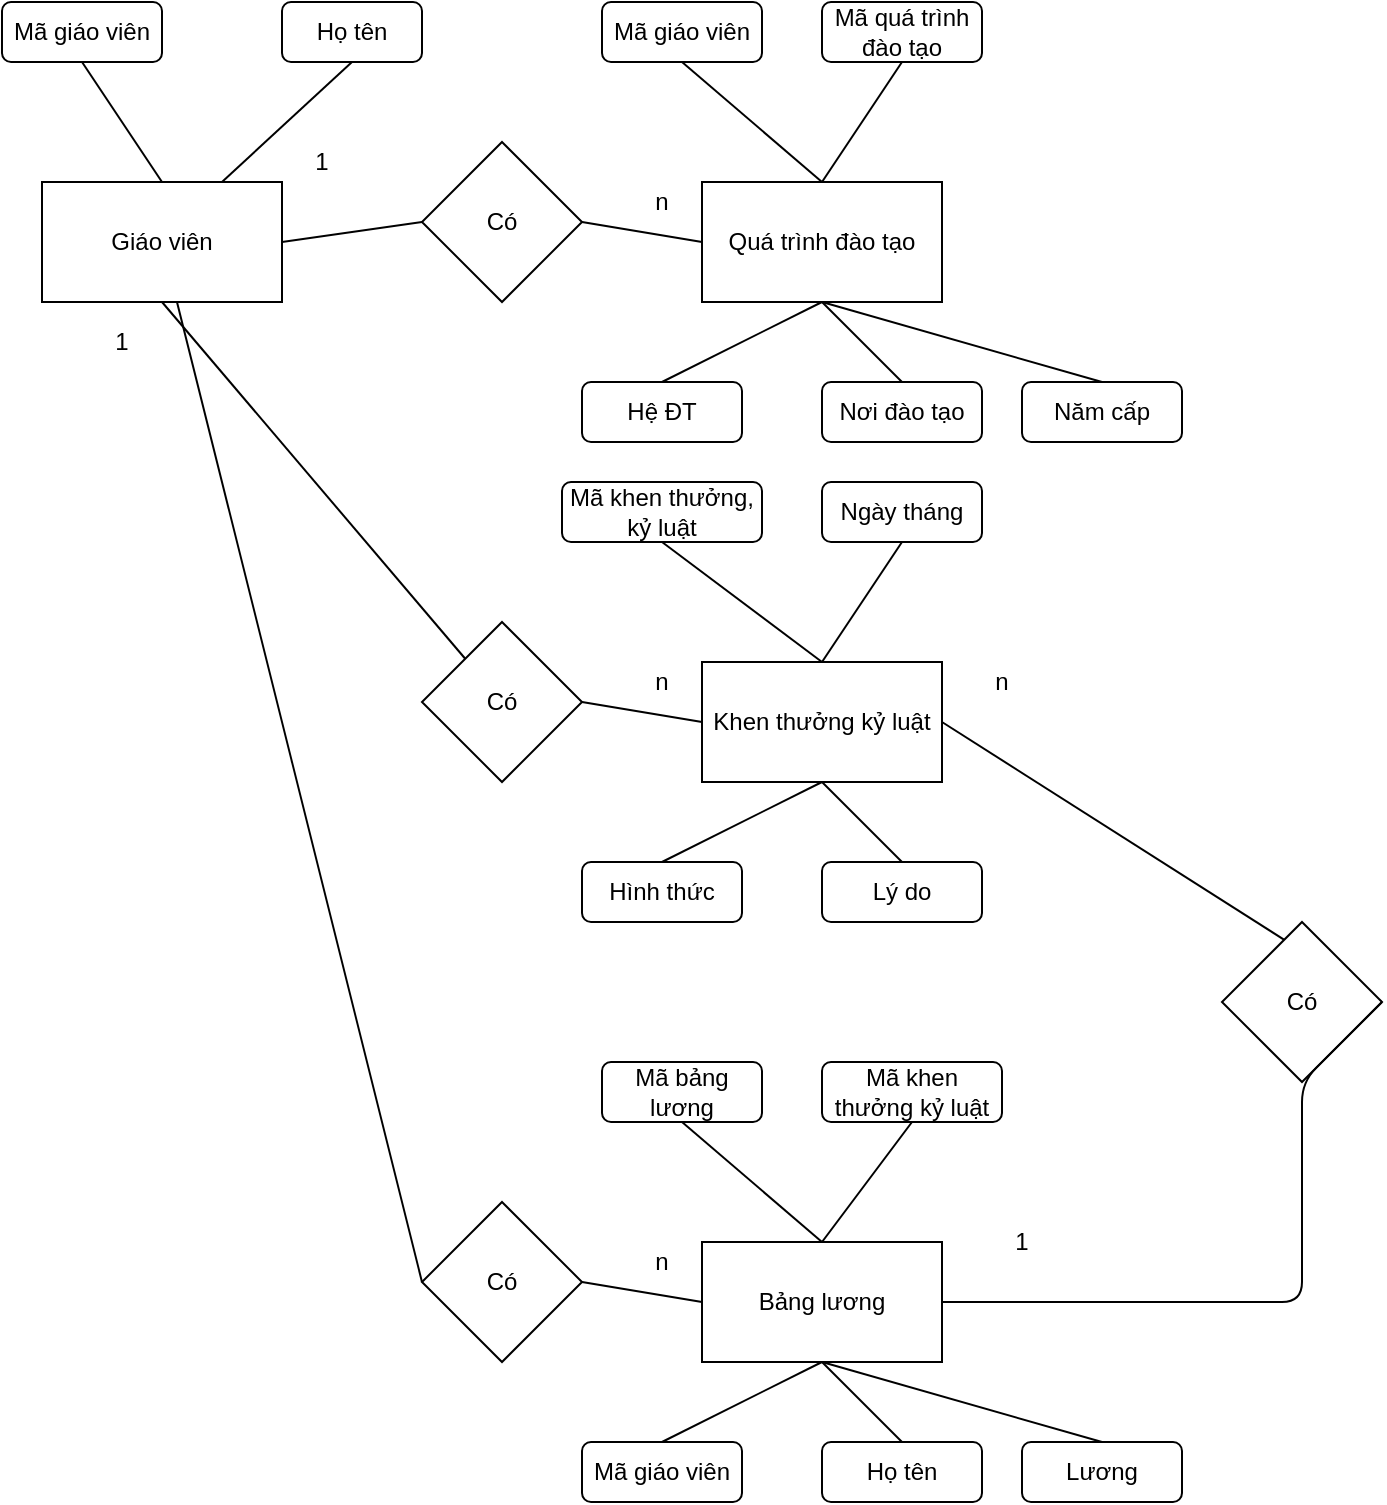 <mxfile version="13.0.8" type="github"><diagram id="FmN0XETraMll84xYsBEV" name="Page-1"><mxGraphModel dx="1376" dy="741" grid="1" gridSize="10" guides="1" tooltips="1" connect="1" arrows="1" fold="1" page="1" pageScale="1" pageWidth="850" pageHeight="1100" math="0" shadow="0"><root><mxCell id="0"/><mxCell id="1" parent="0"/><mxCell id="zsDzwsMMpm5HTc5t6nmN-1" value="Giáo viên" style="rounded=0;whiteSpace=wrap;html=1;" vertex="1" parent="1"><mxGeometry x="230" y="440" width="120" height="60" as="geometry"/></mxCell><mxCell id="zsDzwsMMpm5HTc5t6nmN-2" value="Quá trình đào tạo" style="rounded=0;whiteSpace=wrap;html=1;" vertex="1" parent="1"><mxGeometry x="560" y="440" width="120" height="60" as="geometry"/></mxCell><mxCell id="zsDzwsMMpm5HTc5t6nmN-3" value="Mã giáo viên" style="rounded=1;whiteSpace=wrap;html=1;" vertex="1" parent="1"><mxGeometry x="210" y="350" width="80" height="30" as="geometry"/></mxCell><mxCell id="zsDzwsMMpm5HTc5t6nmN-4" value="Họ tên" style="rounded=1;whiteSpace=wrap;html=1;" vertex="1" parent="1"><mxGeometry x="350" y="350" width="70" height="30" as="geometry"/></mxCell><mxCell id="zsDzwsMMpm5HTc5t6nmN-5" value="Mã giáo viên" style="rounded=1;whiteSpace=wrap;html=1;" vertex="1" parent="1"><mxGeometry x="510" y="350" width="80" height="30" as="geometry"/></mxCell><mxCell id="zsDzwsMMpm5HTc5t6nmN-6" value="Mã quá trình đào tạo" style="rounded=1;whiteSpace=wrap;html=1;" vertex="1" parent="1"><mxGeometry x="620" y="350" width="80" height="30" as="geometry"/></mxCell><mxCell id="zsDzwsMMpm5HTc5t6nmN-8" value="Nơi đào tạo" style="rounded=1;whiteSpace=wrap;html=1;" vertex="1" parent="1"><mxGeometry x="620" y="540" width="80" height="30" as="geometry"/></mxCell><mxCell id="zsDzwsMMpm5HTc5t6nmN-9" value="" style="endArrow=none;html=1;exitX=0.5;exitY=0;exitDx=0;exitDy=0;entryX=0.5;entryY=1;entryDx=0;entryDy=0;" edge="1" parent="1" target="zsDzwsMMpm5HTc5t6nmN-2"><mxGeometry width="50" height="50" relative="1" as="geometry"><mxPoint x="540" y="540" as="sourcePoint"/><mxPoint x="520" y="560" as="targetPoint"/></mxGeometry></mxCell><mxCell id="zsDzwsMMpm5HTc5t6nmN-10" value="" style="endArrow=none;html=1;exitX=0.5;exitY=0;exitDx=0;exitDy=0;" edge="1" parent="1" source="zsDzwsMMpm5HTc5t6nmN-8"><mxGeometry width="50" height="50" relative="1" as="geometry"><mxPoint x="470" y="610" as="sourcePoint"/><mxPoint x="620" y="500" as="targetPoint"/></mxGeometry></mxCell><mxCell id="zsDzwsMMpm5HTc5t6nmN-11" value="" style="endArrow=none;html=1;exitX=0.5;exitY=1;exitDx=0;exitDy=0;entryX=0.5;entryY=0;entryDx=0;entryDy=0;" edge="1" parent="1" source="zsDzwsMMpm5HTc5t6nmN-5" target="zsDzwsMMpm5HTc5t6nmN-2"><mxGeometry width="50" height="50" relative="1" as="geometry"><mxPoint x="470" y="610" as="sourcePoint"/><mxPoint x="520" y="560" as="targetPoint"/></mxGeometry></mxCell><mxCell id="zsDzwsMMpm5HTc5t6nmN-12" value="" style="endArrow=none;html=1;exitX=0.5;exitY=1;exitDx=0;exitDy=0;entryX=0.5;entryY=0;entryDx=0;entryDy=0;" edge="1" parent="1" source="zsDzwsMMpm5HTc5t6nmN-6" target="zsDzwsMMpm5HTc5t6nmN-2"><mxGeometry width="50" height="50" relative="1" as="geometry"><mxPoint x="470" y="610" as="sourcePoint"/><mxPoint x="520" y="560" as="targetPoint"/></mxGeometry></mxCell><mxCell id="zsDzwsMMpm5HTc5t6nmN-13" value="" style="endArrow=none;html=1;exitX=0.5;exitY=1;exitDx=0;exitDy=0;entryX=0.5;entryY=0;entryDx=0;entryDy=0;" edge="1" parent="1" source="zsDzwsMMpm5HTc5t6nmN-3" target="zsDzwsMMpm5HTc5t6nmN-1"><mxGeometry width="50" height="50" relative="1" as="geometry"><mxPoint x="470" y="610" as="sourcePoint"/><mxPoint x="520" y="560" as="targetPoint"/></mxGeometry></mxCell><mxCell id="zsDzwsMMpm5HTc5t6nmN-14" value="" style="endArrow=none;html=1;exitX=0.5;exitY=1;exitDx=0;exitDy=0;entryX=0.75;entryY=0;entryDx=0;entryDy=0;" edge="1" parent="1" source="zsDzwsMMpm5HTc5t6nmN-4" target="zsDzwsMMpm5HTc5t6nmN-1"><mxGeometry width="50" height="50" relative="1" as="geometry"><mxPoint x="470" y="610" as="sourcePoint"/><mxPoint x="520" y="560" as="targetPoint"/></mxGeometry></mxCell><mxCell id="zsDzwsMMpm5HTc5t6nmN-15" value="Có" style="rhombus;whiteSpace=wrap;html=1;" vertex="1" parent="1"><mxGeometry x="420" y="420" width="80" height="80" as="geometry"/></mxCell><mxCell id="zsDzwsMMpm5HTc5t6nmN-16" value="1" style="text;html=1;strokeColor=none;fillColor=none;align=center;verticalAlign=middle;whiteSpace=wrap;rounded=0;" vertex="1" parent="1"><mxGeometry x="350" y="420" width="40" height="20" as="geometry"/></mxCell><mxCell id="zsDzwsMMpm5HTc5t6nmN-17" value="n" style="text;html=1;strokeColor=none;fillColor=none;align=center;verticalAlign=middle;whiteSpace=wrap;rounded=0;" vertex="1" parent="1"><mxGeometry x="520" y="440" width="40" height="20" as="geometry"/></mxCell><mxCell id="zsDzwsMMpm5HTc5t6nmN-18" value="" style="endArrow=none;html=1;exitX=1;exitY=0.5;exitDx=0;exitDy=0;entryX=0;entryY=0.5;entryDx=0;entryDy=0;" edge="1" parent="1" source="zsDzwsMMpm5HTc5t6nmN-1" target="zsDzwsMMpm5HTc5t6nmN-15"><mxGeometry width="50" height="50" relative="1" as="geometry"><mxPoint x="470" y="610" as="sourcePoint"/><mxPoint x="520" y="560" as="targetPoint"/></mxGeometry></mxCell><mxCell id="zsDzwsMMpm5HTc5t6nmN-19" value="" style="endArrow=none;html=1;exitX=1;exitY=0.5;exitDx=0;exitDy=0;entryX=0;entryY=0.5;entryDx=0;entryDy=0;" edge="1" parent="1" source="zsDzwsMMpm5HTc5t6nmN-15" target="zsDzwsMMpm5HTc5t6nmN-2"><mxGeometry width="50" height="50" relative="1" as="geometry"><mxPoint x="470" y="610" as="sourcePoint"/><mxPoint x="520" y="560" as="targetPoint"/></mxGeometry></mxCell><mxCell id="zsDzwsMMpm5HTc5t6nmN-20" value="Khen thưởng kỷ luật" style="rounded=0;whiteSpace=wrap;html=1;" vertex="1" parent="1"><mxGeometry x="560" y="680" width="120" height="60" as="geometry"/></mxCell><mxCell id="zsDzwsMMpm5HTc5t6nmN-21" value="Mã khen thưởng, kỷ luật" style="rounded=1;whiteSpace=wrap;html=1;" vertex="1" parent="1"><mxGeometry x="490" y="590" width="100" height="30" as="geometry"/></mxCell><mxCell id="zsDzwsMMpm5HTc5t6nmN-22" value="Ngày tháng" style="rounded=1;whiteSpace=wrap;html=1;" vertex="1" parent="1"><mxGeometry x="620" y="590" width="80" height="30" as="geometry"/></mxCell><mxCell id="zsDzwsMMpm5HTc5t6nmN-23" value="Hình thức" style="rounded=1;whiteSpace=wrap;html=1;" vertex="1" parent="1"><mxGeometry x="500" y="780" width="80" height="30" as="geometry"/></mxCell><mxCell id="zsDzwsMMpm5HTc5t6nmN-24" value="Lý do" style="rounded=1;whiteSpace=wrap;html=1;" vertex="1" parent="1"><mxGeometry x="620" y="780" width="80" height="30" as="geometry"/></mxCell><mxCell id="zsDzwsMMpm5HTc5t6nmN-25" value="" style="endArrow=none;html=1;exitX=0.5;exitY=0;exitDx=0;exitDy=0;entryX=0.5;entryY=1;entryDx=0;entryDy=0;" edge="1" parent="1" source="zsDzwsMMpm5HTc5t6nmN-23" target="zsDzwsMMpm5HTc5t6nmN-20"><mxGeometry width="50" height="50" relative="1" as="geometry"><mxPoint x="470" y="850" as="sourcePoint"/><mxPoint x="520" y="800" as="targetPoint"/></mxGeometry></mxCell><mxCell id="zsDzwsMMpm5HTc5t6nmN-26" value="" style="endArrow=none;html=1;exitX=0.5;exitY=0;exitDx=0;exitDy=0;" edge="1" parent="1" source="zsDzwsMMpm5HTc5t6nmN-24"><mxGeometry width="50" height="50" relative="1" as="geometry"><mxPoint x="470" y="850" as="sourcePoint"/><mxPoint x="620" y="740" as="targetPoint"/></mxGeometry></mxCell><mxCell id="zsDzwsMMpm5HTc5t6nmN-27" value="" style="endArrow=none;html=1;exitX=0.5;exitY=1;exitDx=0;exitDy=0;entryX=0.5;entryY=0;entryDx=0;entryDy=0;" edge="1" parent="1" source="zsDzwsMMpm5HTc5t6nmN-21" target="zsDzwsMMpm5HTc5t6nmN-20"><mxGeometry width="50" height="50" relative="1" as="geometry"><mxPoint x="470" y="850" as="sourcePoint"/><mxPoint x="520" y="800" as="targetPoint"/></mxGeometry></mxCell><mxCell id="zsDzwsMMpm5HTc5t6nmN-28" value="" style="endArrow=none;html=1;exitX=0.5;exitY=1;exitDx=0;exitDy=0;entryX=0.5;entryY=0;entryDx=0;entryDy=0;" edge="1" parent="1" source="zsDzwsMMpm5HTc5t6nmN-22" target="zsDzwsMMpm5HTc5t6nmN-20"><mxGeometry width="50" height="50" relative="1" as="geometry"><mxPoint x="470" y="850" as="sourcePoint"/><mxPoint x="520" y="800" as="targetPoint"/></mxGeometry></mxCell><mxCell id="zsDzwsMMpm5HTc5t6nmN-29" value="Có" style="rhombus;whiteSpace=wrap;html=1;" vertex="1" parent="1"><mxGeometry x="420" y="660" width="80" height="80" as="geometry"/></mxCell><mxCell id="zsDzwsMMpm5HTc5t6nmN-30" value="n" style="text;html=1;strokeColor=none;fillColor=none;align=center;verticalAlign=middle;whiteSpace=wrap;rounded=0;" vertex="1" parent="1"><mxGeometry x="520" y="680" width="40" height="20" as="geometry"/></mxCell><mxCell id="zsDzwsMMpm5HTc5t6nmN-31" value="" style="endArrow=none;html=1;exitX=1;exitY=0.5;exitDx=0;exitDy=0;entryX=0;entryY=0.5;entryDx=0;entryDy=0;" edge="1" parent="1" source="zsDzwsMMpm5HTc5t6nmN-29" target="zsDzwsMMpm5HTc5t6nmN-20"><mxGeometry width="50" height="50" relative="1" as="geometry"><mxPoint x="470" y="850" as="sourcePoint"/><mxPoint x="520" y="800" as="targetPoint"/></mxGeometry></mxCell><mxCell id="zsDzwsMMpm5HTc5t6nmN-32" value="Bảng lương" style="rounded=0;whiteSpace=wrap;html=1;" vertex="1" parent="1"><mxGeometry x="560" y="970" width="120" height="60" as="geometry"/></mxCell><mxCell id="zsDzwsMMpm5HTc5t6nmN-33" value="Mã bảng lương" style="rounded=1;whiteSpace=wrap;html=1;" vertex="1" parent="1"><mxGeometry x="510" y="880" width="80" height="30" as="geometry"/></mxCell><mxCell id="zsDzwsMMpm5HTc5t6nmN-34" value="Mã khen thưởng kỷ luật" style="rounded=1;whiteSpace=wrap;html=1;" vertex="1" parent="1"><mxGeometry x="620" y="880" width="90" height="30" as="geometry"/></mxCell><mxCell id="zsDzwsMMpm5HTc5t6nmN-35" value="Mã giáo viên" style="rounded=1;whiteSpace=wrap;html=1;" vertex="1" parent="1"><mxGeometry x="500" y="1070" width="80" height="30" as="geometry"/></mxCell><mxCell id="zsDzwsMMpm5HTc5t6nmN-36" value="Họ tên" style="rounded=1;whiteSpace=wrap;html=1;" vertex="1" parent="1"><mxGeometry x="620" y="1070" width="80" height="30" as="geometry"/></mxCell><mxCell id="zsDzwsMMpm5HTc5t6nmN-37" value="" style="endArrow=none;html=1;exitX=0.5;exitY=0;exitDx=0;exitDy=0;entryX=0.5;entryY=1;entryDx=0;entryDy=0;" edge="1" parent="1" source="zsDzwsMMpm5HTc5t6nmN-35" target="zsDzwsMMpm5HTc5t6nmN-32"><mxGeometry width="50" height="50" relative="1" as="geometry"><mxPoint x="470" y="1140" as="sourcePoint"/><mxPoint x="520" y="1090" as="targetPoint"/></mxGeometry></mxCell><mxCell id="zsDzwsMMpm5HTc5t6nmN-38" value="" style="endArrow=none;html=1;exitX=0.5;exitY=0;exitDx=0;exitDy=0;" edge="1" parent="1" source="zsDzwsMMpm5HTc5t6nmN-36"><mxGeometry width="50" height="50" relative="1" as="geometry"><mxPoint x="470" y="1140" as="sourcePoint"/><mxPoint x="620" y="1030" as="targetPoint"/></mxGeometry></mxCell><mxCell id="zsDzwsMMpm5HTc5t6nmN-39" value="" style="endArrow=none;html=1;exitX=0.5;exitY=1;exitDx=0;exitDy=0;entryX=0.5;entryY=0;entryDx=0;entryDy=0;" edge="1" parent="1" source="zsDzwsMMpm5HTc5t6nmN-33" target="zsDzwsMMpm5HTc5t6nmN-32"><mxGeometry width="50" height="50" relative="1" as="geometry"><mxPoint x="470" y="1140" as="sourcePoint"/><mxPoint x="520" y="1090" as="targetPoint"/></mxGeometry></mxCell><mxCell id="zsDzwsMMpm5HTc5t6nmN-40" value="" style="endArrow=none;html=1;exitX=0.5;exitY=1;exitDx=0;exitDy=0;entryX=0.5;entryY=0;entryDx=0;entryDy=0;" edge="1" parent="1" source="zsDzwsMMpm5HTc5t6nmN-34" target="zsDzwsMMpm5HTc5t6nmN-32"><mxGeometry width="50" height="50" relative="1" as="geometry"><mxPoint x="470" y="1140" as="sourcePoint"/><mxPoint x="520" y="1090" as="targetPoint"/></mxGeometry></mxCell><mxCell id="zsDzwsMMpm5HTc5t6nmN-41" value="Có" style="rhombus;whiteSpace=wrap;html=1;" vertex="1" parent="1"><mxGeometry x="420" y="950" width="80" height="80" as="geometry"/></mxCell><mxCell id="zsDzwsMMpm5HTc5t6nmN-42" value="n" style="text;html=1;strokeColor=none;fillColor=none;align=center;verticalAlign=middle;whiteSpace=wrap;rounded=0;" vertex="1" parent="1"><mxGeometry x="520" y="970" width="40" height="20" as="geometry"/></mxCell><mxCell id="zsDzwsMMpm5HTc5t6nmN-43" value="" style="endArrow=none;html=1;exitX=1;exitY=0.5;exitDx=0;exitDy=0;entryX=0;entryY=0.5;entryDx=0;entryDy=0;" edge="1" parent="1" source="zsDzwsMMpm5HTc5t6nmN-41" target="zsDzwsMMpm5HTc5t6nmN-32"><mxGeometry width="50" height="50" relative="1" as="geometry"><mxPoint x="470" y="1140" as="sourcePoint"/><mxPoint x="520" y="1090" as="targetPoint"/></mxGeometry></mxCell><mxCell id="zsDzwsMMpm5HTc5t6nmN-44" value="" style="endArrow=none;html=1;entryX=0.5;entryY=1;entryDx=0;entryDy=0;" edge="1" parent="1" source="zsDzwsMMpm5HTc5t6nmN-29" target="zsDzwsMMpm5HTc5t6nmN-1"><mxGeometry width="50" height="50" relative="1" as="geometry"><mxPoint x="470" y="730" as="sourcePoint"/><mxPoint x="520" y="680" as="targetPoint"/></mxGeometry></mxCell><mxCell id="zsDzwsMMpm5HTc5t6nmN-45" value="" style="endArrow=none;html=1;entryX=0;entryY=0.5;entryDx=0;entryDy=0;" edge="1" parent="1" source="zsDzwsMMpm5HTc5t6nmN-1" target="zsDzwsMMpm5HTc5t6nmN-41"><mxGeometry width="50" height="50" relative="1" as="geometry"><mxPoint x="470" y="730" as="sourcePoint"/><mxPoint x="520" y="680" as="targetPoint"/></mxGeometry></mxCell><mxCell id="zsDzwsMMpm5HTc5t6nmN-46" value="1" style="text;html=1;strokeColor=none;fillColor=none;align=center;verticalAlign=middle;whiteSpace=wrap;rounded=0;" vertex="1" parent="1"><mxGeometry x="250" y="510" width="40" height="20" as="geometry"/></mxCell><mxCell id="zsDzwsMMpm5HTc5t6nmN-47" value="" style="endArrow=none;html=1;exitX=1;exitY=0.5;exitDx=0;exitDy=0;entryX=1;entryY=0.5;entryDx=0;entryDy=0;" edge="1" parent="1" source="zsDzwsMMpm5HTc5t6nmN-52" target="zsDzwsMMpm5HTc5t6nmN-20"><mxGeometry width="50" height="50" relative="1" as="geometry"><mxPoint x="800" y="990" as="sourcePoint"/><mxPoint x="850" y="700" as="targetPoint"/><Array as="points"/></mxGeometry></mxCell><mxCell id="zsDzwsMMpm5HTc5t6nmN-48" value="1" style="text;html=1;strokeColor=none;fillColor=none;align=center;verticalAlign=middle;whiteSpace=wrap;rounded=0;" vertex="1" parent="1"><mxGeometry x="700" y="960" width="40" height="20" as="geometry"/></mxCell><mxCell id="zsDzwsMMpm5HTc5t6nmN-49" value="n" style="text;html=1;strokeColor=none;fillColor=none;align=center;verticalAlign=middle;whiteSpace=wrap;rounded=0;" vertex="1" parent="1"><mxGeometry x="690" y="680" width="40" height="20" as="geometry"/></mxCell><mxCell id="zsDzwsMMpm5HTc5t6nmN-50" value="Lương" style="rounded=1;whiteSpace=wrap;html=1;" vertex="1" parent="1"><mxGeometry x="720" y="1070" width="80" height="30" as="geometry"/></mxCell><mxCell id="zsDzwsMMpm5HTc5t6nmN-51" value="" style="endArrow=none;html=1;entryX=0.5;entryY=0;entryDx=0;entryDy=0;" edge="1" parent="1" target="zsDzwsMMpm5HTc5t6nmN-50"><mxGeometry width="50" height="50" relative="1" as="geometry"><mxPoint x="620" y="1030" as="sourcePoint"/><mxPoint x="920" y="800" as="targetPoint"/></mxGeometry></mxCell><mxCell id="zsDzwsMMpm5HTc5t6nmN-52" value="Có" style="rhombus;whiteSpace=wrap;html=1;" vertex="1" parent="1"><mxGeometry x="820" y="810" width="80" height="80" as="geometry"/></mxCell><mxCell id="zsDzwsMMpm5HTc5t6nmN-53" value="" style="endArrow=none;html=1;exitX=1;exitY=0.5;exitDx=0;exitDy=0;entryX=1;entryY=0.5;entryDx=0;entryDy=0;" edge="1" parent="1" source="zsDzwsMMpm5HTc5t6nmN-32" target="zsDzwsMMpm5HTc5t6nmN-52"><mxGeometry width="50" height="50" relative="1" as="geometry"><mxPoint x="680" y="1000" as="sourcePoint"/><mxPoint x="680" y="710" as="targetPoint"/><Array as="points"><mxPoint x="860" y="1000"/><mxPoint x="860" y="890"/></Array></mxGeometry></mxCell><mxCell id="zsDzwsMMpm5HTc5t6nmN-54" value="Hệ ĐT" style="rounded=1;whiteSpace=wrap;html=1;" vertex="1" parent="1"><mxGeometry x="500" y="540" width="80" height="30" as="geometry"/></mxCell><mxCell id="zsDzwsMMpm5HTc5t6nmN-55" value="Năm cấp" style="rounded=1;whiteSpace=wrap;html=1;" vertex="1" parent="1"><mxGeometry x="720" y="540" width="80" height="30" as="geometry"/></mxCell><mxCell id="zsDzwsMMpm5HTc5t6nmN-58" value="" style="endArrow=none;html=1;exitX=0.5;exitY=0;exitDx=0;exitDy=0;entryX=0.5;entryY=1;entryDx=0;entryDy=0;" edge="1" parent="1" source="zsDzwsMMpm5HTc5t6nmN-55" target="zsDzwsMMpm5HTc5t6nmN-2"><mxGeometry width="50" height="50" relative="1" as="geometry"><mxPoint x="730" y="530" as="sourcePoint"/><mxPoint x="780" y="480" as="targetPoint"/></mxGeometry></mxCell></root></mxGraphModel></diagram></mxfile>